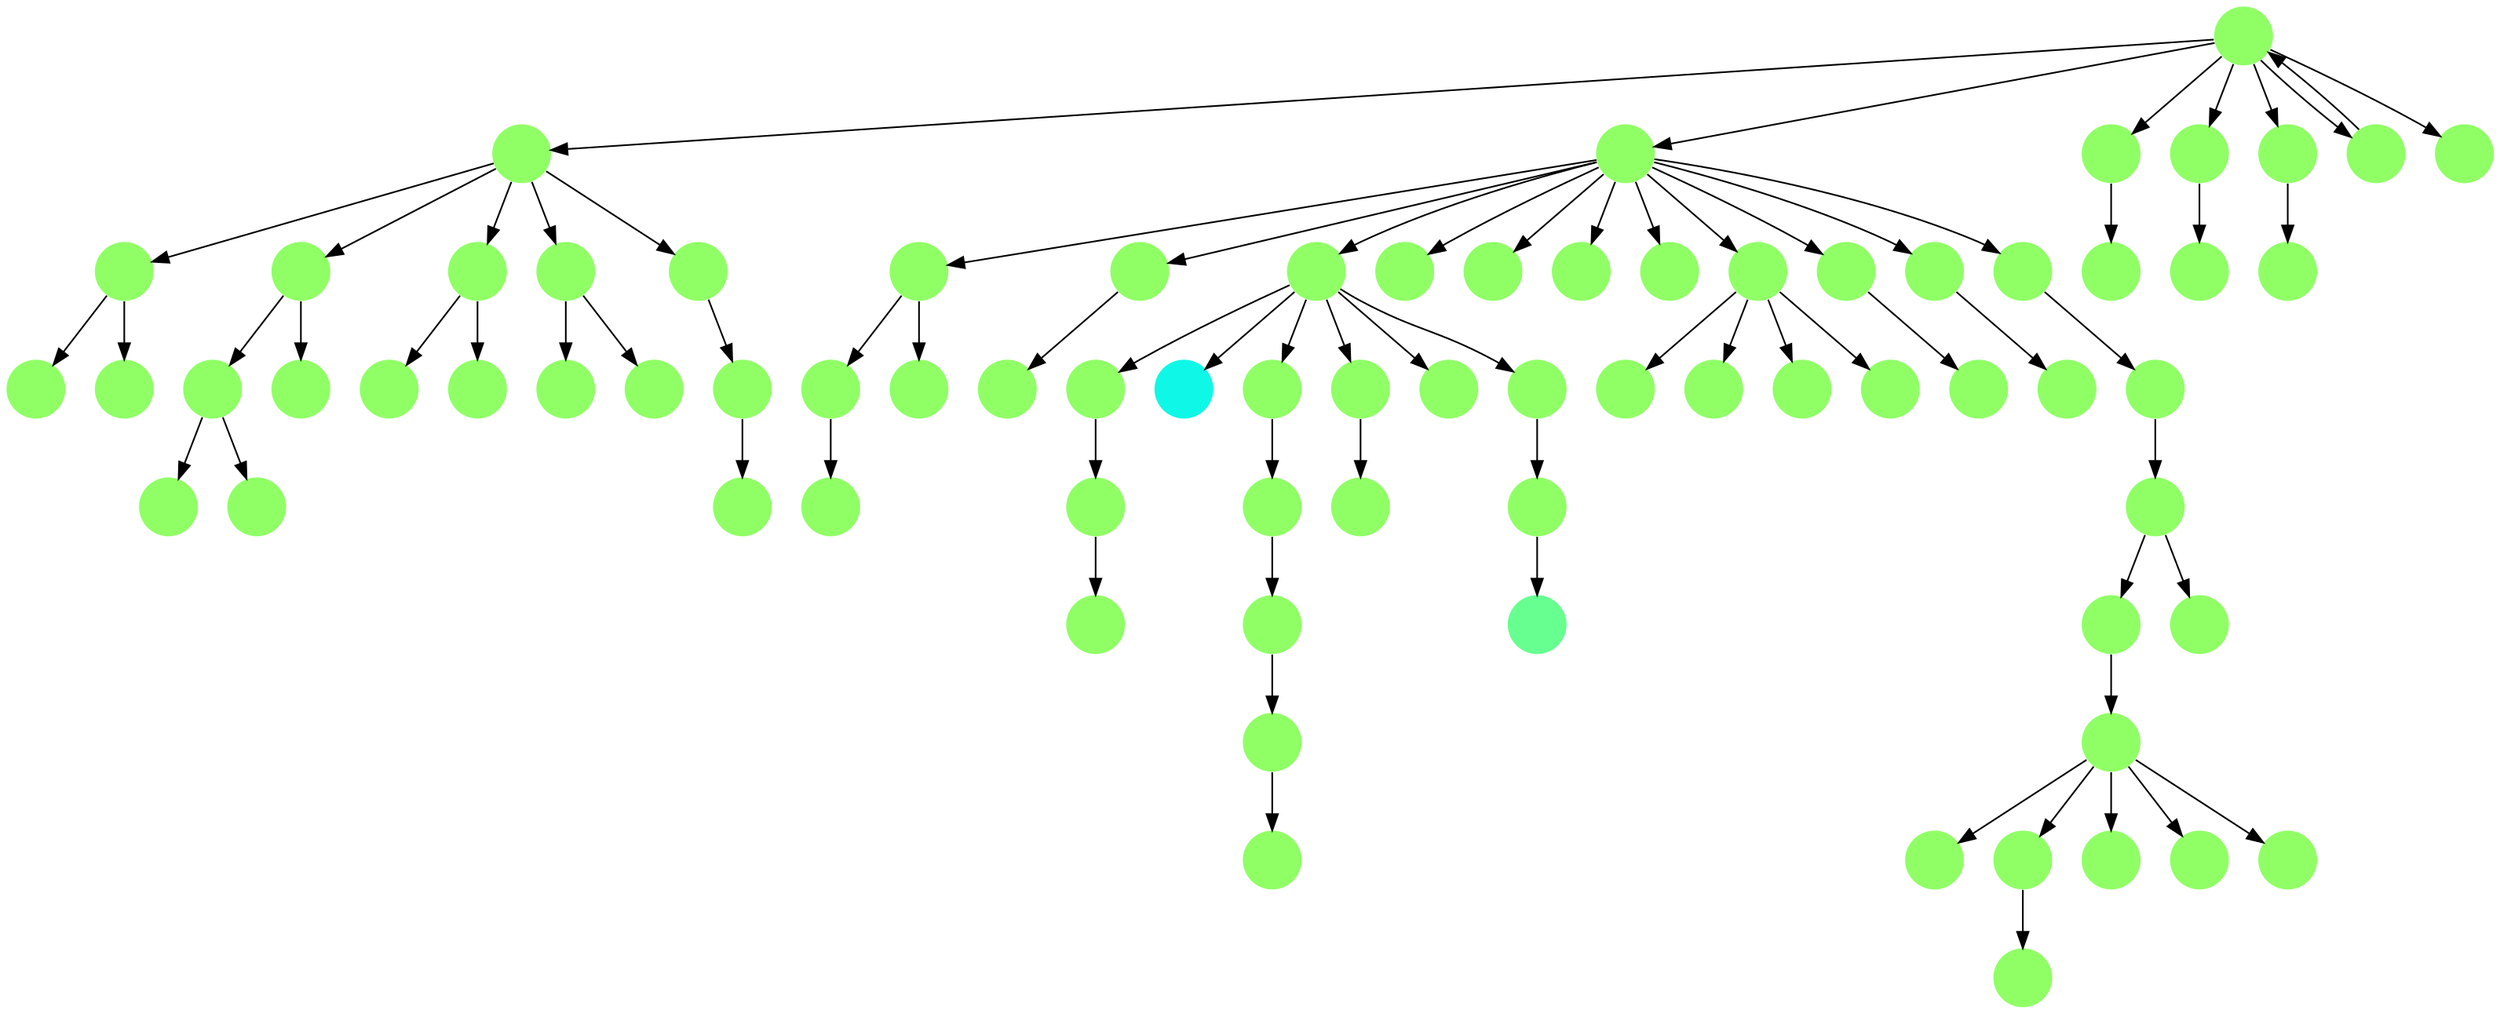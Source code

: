 digraph{
0 [tooltip = "M", penwidth = 0, style = filled, fillcolor = "#90ff66", shape = circle, label = ""]
1 [tooltip = "M", penwidth = 0, style = filled, fillcolor = "#90ff66", shape = circle, label = ""]
2 [tooltip = "M", penwidth = 0, style = filled, fillcolor = "#90ff66", shape = circle, label = ""]
3 [tooltip = "M", penwidth = 0, style = filled, fillcolor = "#90ff66", shape = circle, label = ""]
4 [tooltip = "M", penwidth = 0, style = filled, fillcolor = "#90ff66", shape = circle, label = ""]
5 [tooltip = "M", penwidth = 0, style = filled, fillcolor = "#90ff66", shape = circle, label = ""]
6 [tooltip = "M", penwidth = 0, style = filled, fillcolor = "#90ff66", shape = circle, label = ""]
7 [tooltip = "M", penwidth = 0, style = filled, fillcolor = "#90ff66", shape = circle, label = ""]
8 [tooltip = "I", penwidth = 0, style = filled, fillcolor = "#0ff8e7", shape = circle, label = ""]
9 [tooltip = "M", penwidth = 0, style = filled, fillcolor = "#90ff66", shape = circle, label = ""]
10 [tooltip = "M", penwidth = 0, style = filled, fillcolor = "#90ff66", shape = circle, label = ""]
11 [tooltip = "M", penwidth = 0, style = filled, fillcolor = "#90ff66", shape = circle, label = ""]
12 [tooltip = "M", penwidth = 0, style = filled, fillcolor = "#90ff66", shape = circle, label = ""]
13 [tooltip = "M", penwidth = 0, style = filled, fillcolor = "#90ff66", shape = circle, label = ""]
14 [tooltip = "M", penwidth = 0, style = filled, fillcolor = "#90ff66", shape = circle, label = ""]
15 [tooltip = "M", penwidth = 0, style = filled, fillcolor = "#90ff66", shape = circle, label = ""]
16 [tooltip = "M", penwidth = 0, style = filled, fillcolor = "#90ff66", shape = circle, label = ""]
17 [tooltip = "M", penwidth = 0, style = filled, fillcolor = "#90ff66", shape = circle, label = ""]
18 [tooltip = "M", penwidth = 0, style = filled, fillcolor = "#90ff66", shape = circle, label = ""]
19 [tooltip = "M", penwidth = 0, style = filled, fillcolor = "#90ff66", shape = circle, label = ""]
20 [tooltip = "M", penwidth = 0, style = filled, fillcolor = "#90ff66", shape = circle, label = ""]
21 [tooltip = "M", penwidth = 0, style = filled, fillcolor = "#90ff66", shape = circle, label = ""]
22 [tooltip = "M", penwidth = 0, style = filled, fillcolor = "#90ff66", shape = circle, label = ""]
23 [tooltip = "M", penwidth = 0, style = filled, fillcolor = "#90ff66", shape = circle, label = ""]
24 [tooltip = "M", penwidth = 0, style = filled, fillcolor = "#90ff66", shape = circle, label = ""]
25 [tooltip = "M", penwidth = 0, style = filled, fillcolor = "#90ff66", shape = circle, label = ""]
26 [tooltip = "M", penwidth = 0, style = filled, fillcolor = "#90ff66", shape = circle, label = ""]
27 [tooltip = "M", penwidth = 0, style = filled, fillcolor = "#90ff66", shape = circle, label = ""]
28 [tooltip = "M", penwidth = 0, style = filled, fillcolor = "#90ff66", shape = circle, label = ""]
29 [tooltip = "M", penwidth = 0, style = filled, fillcolor = "#90ff66", shape = circle, label = ""]
30 [tooltip = "M", penwidth = 0, style = filled, fillcolor = "#90ff66", shape = circle, label = ""]
31 [tooltip = "M", penwidth = 0, style = filled, fillcolor = "#90ff66", shape = circle, label = ""]
32 [tooltip = "M", penwidth = 0, style = filled, fillcolor = "#90ff66", shape = circle, label = ""]
33 [tooltip = "M", penwidth = 0, style = filled, fillcolor = "#90ff66", shape = circle, label = ""]
34 [tooltip = "M", penwidth = 0, style = filled, fillcolor = "#90ff66", shape = circle, label = ""]
35 [tooltip = "M", penwidth = 0, style = filled, fillcolor = "#90ff66", shape = circle, label = ""]
36 [tooltip = "M", penwidth = 0, style = filled, fillcolor = "#90ff66", shape = circle, label = ""]
37 [tooltip = "M", penwidth = 0, style = filled, fillcolor = "#90ff66", shape = circle, label = ""]
38 [tooltip = "M", penwidth = 0, style = filled, fillcolor = "#90ff66", shape = circle, label = ""]
39 [tooltip = "M", penwidth = 0, style = filled, fillcolor = "#90ff66", shape = circle, label = ""]
40 [tooltip = "M", penwidth = 0, style = filled, fillcolor = "#90ff66", shape = circle, label = ""]
41 [tooltip = "M", penwidth = 0, style = filled, fillcolor = "#90ff66", shape = circle, label = ""]
42 [tooltip = "M", penwidth = 0, style = filled, fillcolor = "#90ff66", shape = circle, label = ""]
43 [tooltip = "M", penwidth = 0, style = filled, fillcolor = "#90ff66", shape = circle, label = ""]
44 [tooltip = "M", penwidth = 0, style = filled, fillcolor = "#90ff66", shape = circle, label = ""]
45 [tooltip = "M", penwidth = 0, style = filled, fillcolor = "#90ff66", shape = circle, label = ""]
46 [tooltip = "M", penwidth = 0, style = filled, fillcolor = "#90ff66", shape = circle, label = ""]
47 [tooltip = "M", penwidth = 0, style = filled, fillcolor = "#90ff66", shape = circle, label = ""]
48 [tooltip = "M", penwidth = 0, style = filled, fillcolor = "#90ff66", shape = circle, label = ""]
49 [tooltip = "M", penwidth = 0, style = filled, fillcolor = "#90ff66", shape = circle, label = ""]
50 [tooltip = "M", penwidth = 0, style = filled, fillcolor = "#90ff66", shape = circle, label = ""]
51 [tooltip = "M", penwidth = 0, style = filled, fillcolor = "#90ff66", shape = circle, label = ""]
52 [tooltip = "L", penwidth = 0, style = filled, fillcolor = "#66ff90", shape = circle, label = ""]
53 [tooltip = "M", penwidth = 0, style = filled, fillcolor = "#90ff66", shape = circle, label = ""]
54 [tooltip = "M", penwidth = 0, style = filled, fillcolor = "#90ff66", shape = circle, label = ""]
55 [tooltip = "M", penwidth = 0, style = filled, fillcolor = "#90ff66", shape = circle, label = ""]
56 [tooltip = "M", penwidth = 0, style = filled, fillcolor = "#90ff66", shape = circle, label = ""]
57 [tooltip = "M", penwidth = 0, style = filled, fillcolor = "#90ff66", shape = circle, label = ""]
58 [tooltip = "M", penwidth = 0, style = filled, fillcolor = "#90ff66", shape = circle, label = ""]
59 [tooltip = "M", penwidth = 0, style = filled, fillcolor = "#90ff66", shape = circle, label = ""]
60 [tooltip = "M", penwidth = 0, style = filled, fillcolor = "#90ff66", shape = circle, label = ""]
61 [tooltip = "M", penwidth = 0, style = filled, fillcolor = "#90ff66", shape = circle, label = ""]
62 [tooltip = "M", penwidth = 0, style = filled, fillcolor = "#90ff66", shape = circle, label = ""]
63 [tooltip = "M", penwidth = 0, style = filled, fillcolor = "#90ff66", shape = circle, label = ""]
64 [tooltip = "M", penwidth = 0, style = filled, fillcolor = "#90ff66", shape = circle, label = ""]
65 [tooltip = "M", penwidth = 0, style = filled, fillcolor = "#90ff66", shape = circle, label = ""]
66 [tooltip = "M", penwidth = 0, style = filled, fillcolor = "#90ff66", shape = circle, label = ""]
67 [tooltip = "M", penwidth = 0, style = filled, fillcolor = "#90ff66", shape = circle, label = ""]
68 [tooltip = "M", penwidth = 0, style = filled, fillcolor = "#90ff66", shape = circle, label = ""]
69 [tooltip = "M", penwidth = 0, style = filled, fillcolor = "#90ff66", shape = circle, label = ""]
70 [tooltip = "M", penwidth = 0, style = filled, fillcolor = "#90ff66", shape = circle, label = ""]
71 [tooltip = "M", penwidth = 0, style = filled, fillcolor = "#90ff66", shape = circle, label = ""]
72 [tooltip = "M", penwidth = 0, style = filled, fillcolor = "#90ff66", shape = circle, label = ""]
73 [tooltip = "M", penwidth = 0, style = filled, fillcolor = "#90ff66", shape = circle, label = ""]
74 [tooltip = "M", penwidth = 0, style = filled, fillcolor = "#90ff66", shape = circle, label = ""]
37 -> 36
37 -> 64
57 -> 68
27 -> 21
69 -> 70
10 -> 48
55 -> 54
9 -> 22
1 -> 17
4 -> 27
4 -> 45
57 -> 72
6 -> 24
9 -> 4
33 -> 7
3 -> 14
3 -> 34
2 -> 9
6 -> 43
2 -> 30
9 -> 41
60 -> 67
3 -> 31
2 -> 35
34 -> 12
31 -> 66
30 -> 19
13 -> 18
2 -> 46
6 -> 15
9 -> 57
13 -> 29
6 -> 51
9 -> 47
14 -> 10
5 -> 42
3 -> 13
37 -> 38
51 -> 49
71 -> 56
6 -> 0
49 -> 52
10 -> 50
26 -> 63
14 -> 44
9 -> 16
57 -> 59
2 -> 3
9 -> 60
9 -> 69
32 -> 73
32 -> 53
9 -> 6
31 -> 62
37 -> 40
2 -> 28
0 -> 1
35 -> 2
38 -> 39
6 -> 8
7 -> 26
3 -> 32
2 -> 11
54 -> 37
15 -> 33
57 -> 58
11 -> 20
56 -> 55
24 -> 65
9 -> 5
12 -> 23
28 -> 25
37 -> 61
55 -> 74
9 -> 71
}